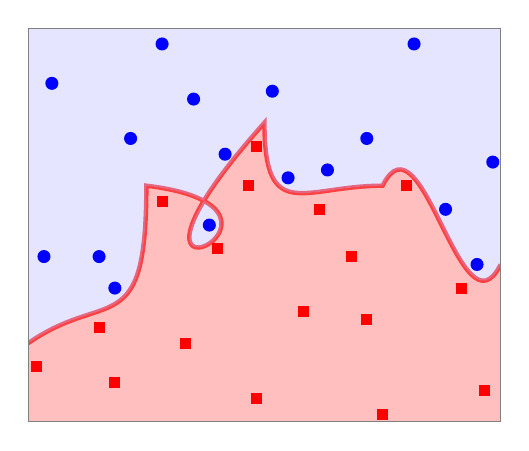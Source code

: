 \begin{tikzpicture}
\tikzstyle{rouge} = [fill,rectangle,red,scale=0.6];
\tikzstyle{bleu} = [fill,circle,blue,scale=0.5] ;


\begin{scope}[even odd rule]
\clip (0,0) rectangle (6,5);
% \def\courbe{(0,1) .. controls (3,4) .. (6,2)}
% \draw[red, ultra thick] \courbe;

\def\courbe{(0,1) .. controls (1,1.7) and (1.5,1) .. (1.5,3) 
.. controls (4,2.7) and (.5,1) .. (3,3.8)
.. controls (3,2.5) and (3.5,3) .. (4.5,3)
.. controls (5,4) and (5.5,1) .. (6,2)
}

\draw[red, ultra thick] \courbe;
\fill[red!50,opacity=0.5] (0,0) -- \courbe -- (6,0)-- cycle;
\fill[blue!20,opacity=0.5] (0,5) -- \courbe -- (6,5) -- cycle;
\end{scope}

% \draw[->,>=latex, gray] (-0.5,0)--(6.5,0) node[below] {$x$};
% \draw[->,>=latex, gray] (0,-0.5)--(0,5.5) node[left] {$y$};
\draw[gray] (0,0) rectangle (6,5);


\foreach \x/\y in {1.1/1.7, 2.3/2.5, 3.3/3.1, 3.8/3.2, 0.2/2.1, 0.3/4.3, 0.9/2.1, 1.3/3.6, 1.7/4.8, 2.1/4.1, 2.5/3.4, 3.1/4.2, 4.3/3.6, 4.9/4.8,5.3/2.7, 5.7/2,5.9/3.3}{
   \node[bleu] at (\x,\y) {};
}

\foreach \x/\y in {0.1/0.7, 0.9/1.2, 1.1/0.5, 1.7/2.8, 2/1, 2.4/2.2, 2.8/3, 2.9/0.3,
3.5/1.4,3.7/2.7, 4.1/2.1, 4.3/1.3, 4.8/3, 5.5/1.7, 5.8/0.4, 2.9/3.5, 4.5/0.1 }{
   \node[rouge] at (\x,\y) {};
}
\end{tikzpicture}
